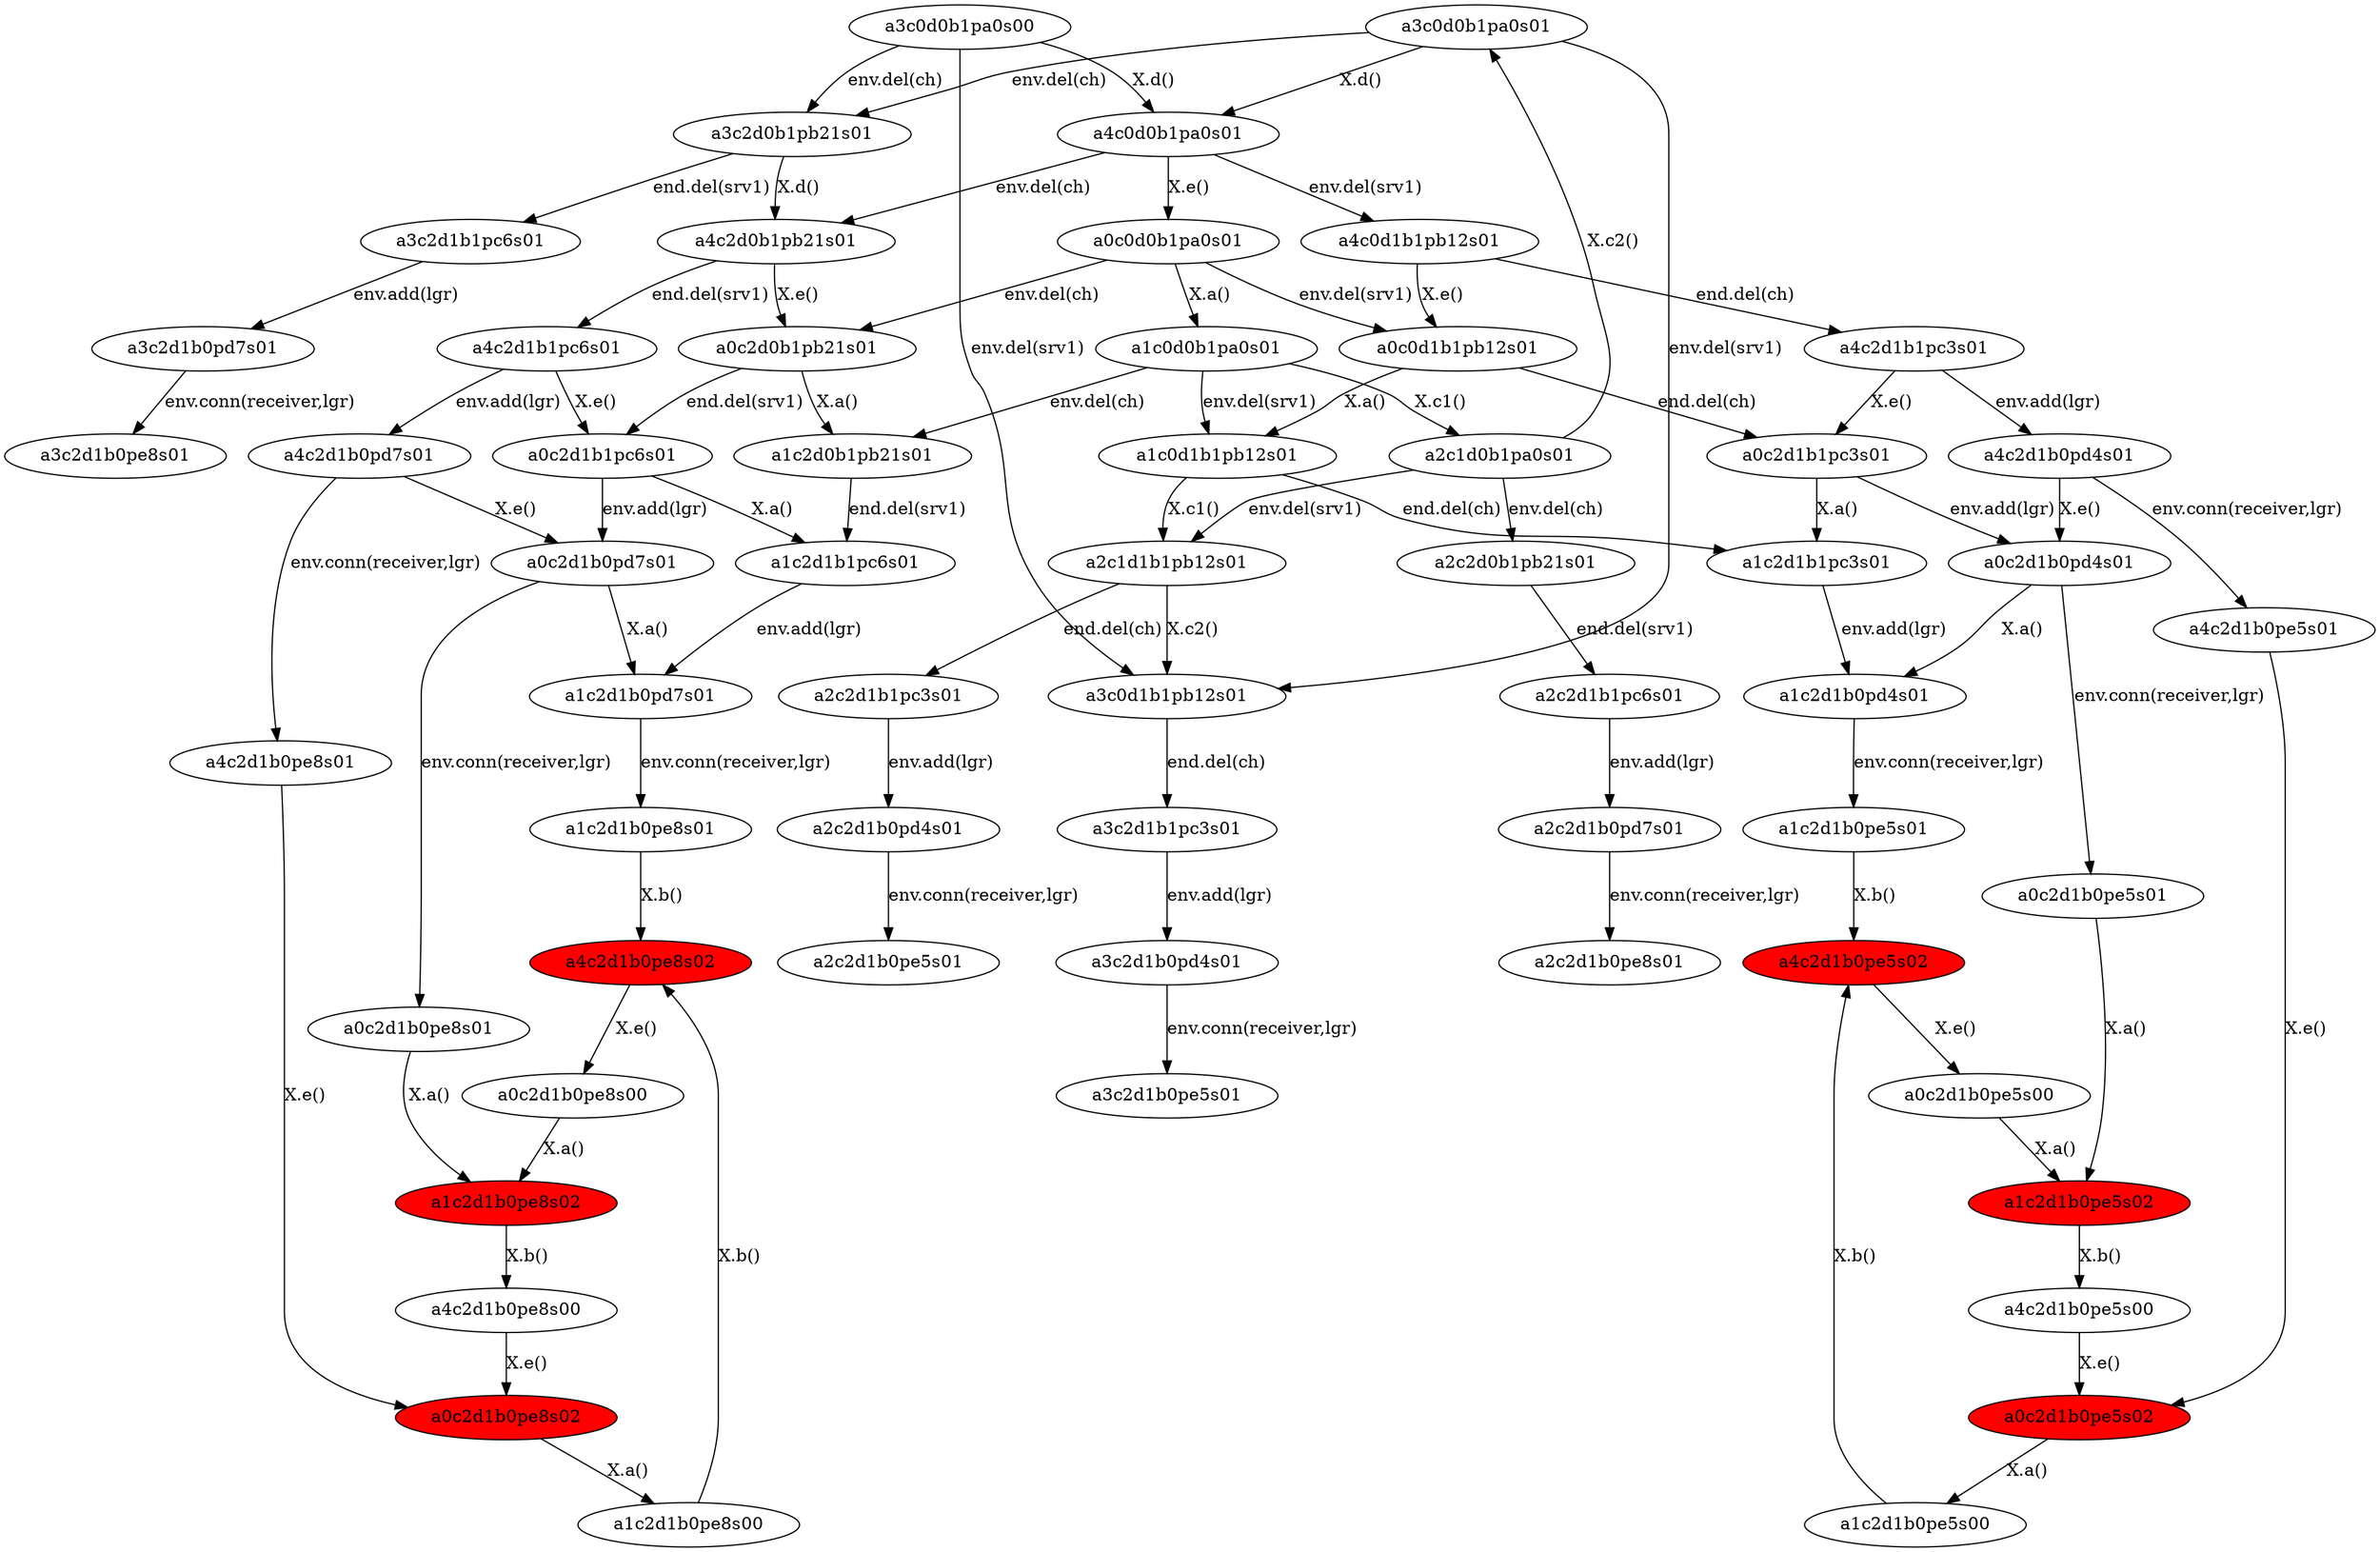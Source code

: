 digraph { 
a4c2d1b0pe5s02[fillcolor = red,style=filled];
a0c2d1b0pe5s02[fillcolor = red,style=filled];
a1c2d1b0pe5s02[fillcolor = red,style=filled];
a0c2d1b0pe8s02[fillcolor = red,style=filled];
a1c2d1b0pe8s02[fillcolor = red,style=filled];
a4c2d1b0pe8s02[fillcolor = red,style=filled];
a4c2d0b1pb21s01->a0c2d0b1pb21s01[label= "X.e()"];
a0c2d0b1pb21s01->a0c2d1b1pc6s01[label= "end.del(srv1)"];
a0c0d1b1pb12s01->a0c2d1b1pc3s01[label= "end.del(ch)"];
a3c2d0b1pb21s01->a3c2d1b1pc6s01[label= "end.del(srv1)"];
a3c2d0b1pb21s01->a4c2d0b1pb21s01[label= "X.d()"];
a1c2d1b0pd7s01->a1c2d1b0pe8s01[label= "env.conn(receiver,lgr)"];
a2c2d0b1pb21s01->a2c2d1b1pc6s01[label= "end.del(srv1)"];
a2c2d1b1pc3s01->a2c2d1b0pd4s01[label= "env.add(lgr)"];
a4c2d0b1pb21s01->a4c2d1b1pc6s01[label= "end.del(srv1)"];
a0c2d1b0pd4s01->a0c2d1b0pe5s01[label= "env.conn(receiver,lgr)"];
a0c2d1b0pe8s01->a1c2d1b0pe8s02[label= "X.a()"];
a4c2d1b1pc3s01->a0c2d1b1pc3s01[label= "X.e()"];
a0c0d0b1pa0s01->a0c2d0b1pb21s01[label= "env.del(ch)"];
a3c2d1b1pc6s01->a3c2d1b0pd7s01[label= "env.add(lgr)"];
a1c0d1b1pb12s01->a2c1d1b1pb12s01[label= "X.c1()"];
a3c0d0b1pa0s01->a3c2d0b1pb21s01[label= "env.del(ch)"];
a4c2d1b0pe5s00->a0c2d1b0pe5s02[label= "X.e()"];
a4c0d0b1pa0s01->a4c2d0b1pb21s01[label= "env.del(ch)"];
a2c1d1b1pb12s01->a2c2d1b1pc3s01[label= "end.del(ch)"];
a1c2d1b1pc6s01->a1c2d1b0pd7s01[label= "env.add(lgr)"];
a3c0d0b1pa0s00->a3c0d1b1pb12s01[label= "env.del(srv1)"];
a4c0d0b1pa0s01->a4c0d1b1pb12s01[label= "env.del(srv1)"];
a1c2d1b1pc3s01->a1c2d1b0pd4s01[label= "env.add(lgr)"];
a0c2d1b1pc3s01->a1c2d1b1pc3s01[label= "X.a()"];
a3c2d1b1pc3s01->a3c2d1b0pd4s01[label= "env.add(lgr)"];
a4c2d1b0pd4s01->a0c2d1b0pd4s01[label= "X.e()"];
a1c2d1b0pe5s02->a4c2d1b0pe5s00[label= "X.b()"];
a3c0d1b1pb12s01->a3c2d1b1pc3s01[label= "end.del(ch)"];
a1c0d0b1pa0s01->a2c1d0b1pa0s01[label= "X.c1()"];
a3c0d0b1pa0s00->a4c0d0b1pa0s01[label= "X.d()"];
a0c2d1b0pd7s01->a0c2d1b0pe8s01[label= "env.conn(receiver,lgr)"];
a2c1d0b1pa0s01->a2c1d1b1pb12s01[label= "env.del(srv1)"];
a0c2d1b1pc6s01->a0c2d1b0pd7s01[label= "env.add(lgr)"];
a2c1d0b1pa0s01->a2c2d0b1pb21s01[label= "env.del(ch)"];
a4c2d1b1pc6s01->a4c2d1b0pd7s01[label= "env.add(lgr)"];
a3c2d1b0pd4s01->a3c2d1b0pe5s01[label= "env.conn(receiver,lgr)"];
a2c2d1b0pd7s01->a2c2d1b0pe8s01[label= "env.conn(receiver,lgr)"];
a2c1d0b1pa0s01->a3c0d0b1pa0s01[label= "X.c2()"];
a4c2d1b0pe8s01->a0c2d1b0pe8s02[label= "X.e()"];
a4c0d0b1pa0s01->a0c0d0b1pa0s01[label= "X.e()"];
a0c0d0b1pa0s01->a1c0d0b1pa0s01[label= "X.a()"];
a2c1d1b1pb12s01->a3c0d1b1pb12s01[label= "X.c2()"];
a0c2d1b0pe8s00->a1c2d1b0pe8s02[label= "X.a()"];
a0c2d1b1pc3s01->a0c2d1b0pd4s01[label= "env.add(lgr)"];
a4c2d1b0pd7s01->a0c2d1b0pd7s01[label= "X.e()"];
a0c2d1b0pe5s01->a1c2d1b0pe5s02[label= "X.a()"];
a1c2d1b0pd4s01->a1c2d1b0pe5s01[label= "env.conn(receiver,lgr)"];
a1c2d1b0pe8s01->a4c2d1b0pe8s02[label= "X.b()"];
a0c2d1b0pe5s02->a1c2d1b0pe5s00[label= "X.a()"];
a4c2d1b0pe8s02->a0c2d1b0pe8s00[label= "X.e()"];
a0c2d1b0pe8s02->a1c2d1b0pe8s00[label= "X.a()"];
a4c2d1b1pc3s01->a4c2d1b0pd4s01[label= "env.add(lgr)"];
a1c2d1b0pe5s00->a4c2d1b0pe5s02[label= "X.b()"];
a1c2d1b0pe8s00->a4c2d1b0pe8s02[label= "X.b()"];
a3c0d0b1pa0s00->a3c2d0b1pb21s01[label= "env.del(ch)"];
a0c2d0b1pb21s01->a1c2d0b1pb21s01[label= "X.a()"];
a4c2d1b0pd7s01->a4c2d1b0pe8s01[label= "env.conn(receiver,lgr)"];
a0c0d0b1pa0s01->a0c0d1b1pb12s01[label= "env.del(srv1)"];
a3c2d1b0pd7s01->a3c2d1b0pe8s01[label= "env.conn(receiver,lgr)"];
a4c2d1b0pe8s00->a0c2d1b0pe8s02[label= "X.e()"];
a4c2d1b0pe5s02->a0c2d1b0pe5s00[label= "X.e()"];
a1c2d1b0pe8s02->a4c2d1b0pe8s00[label= "X.b()"];
a0c2d1b0pd7s01->a1c2d1b0pd7s01[label= "X.a()"];
a0c0d1b1pb12s01->a1c0d1b1pb12s01[label= "X.a()"];
a4c2d1b0pe5s01->a0c2d1b0pe5s02[label= "X.e()"];
a4c0d1b1pb12s01->a0c0d1b1pb12s01[label= "X.e()"];
a1c0d0b1pa0s01->a1c0d1b1pb12s01[label= "env.del(srv1)"];
a4c2d1b0pd4s01->a4c2d1b0pe5s01[label= "env.conn(receiver,lgr)"];
a4c0d1b1pb12s01->a4c2d1b1pc3s01[label= "end.del(ch)"];
a1c2d1b0pe5s01->a4c2d1b0pe5s02[label= "X.b()"];
a2c2d1b1pc6s01->a2c2d1b0pd7s01[label= "env.add(lgr)"];
a2c2d1b0pd4s01->a2c2d1b0pe5s01[label= "env.conn(receiver,lgr)"];
a0c2d1b1pc6s01->a1c2d1b1pc6s01[label= "X.a()"];
a0c2d1b0pe5s00->a1c2d1b0pe5s02[label= "X.a()"];
a1c0d0b1pa0s01->a1c2d0b1pb21s01[label= "env.del(ch)"];
a1c0d1b1pb12s01->a1c2d1b1pc3s01[label= "end.del(ch)"];
a3c0d0b1pa0s01->a3c0d1b1pb12s01[label= "env.del(srv1)"];
a0c2d1b0pd4s01->a1c2d1b0pd4s01[label= "X.a()"];
a3c0d0b1pa0s01->a4c0d0b1pa0s01[label= "X.d()"];
a1c2d0b1pb21s01->a1c2d1b1pc6s01[label= "end.del(srv1)"];
a4c2d1b1pc6s01->a0c2d1b1pc6s01[label= "X.e()"];

}